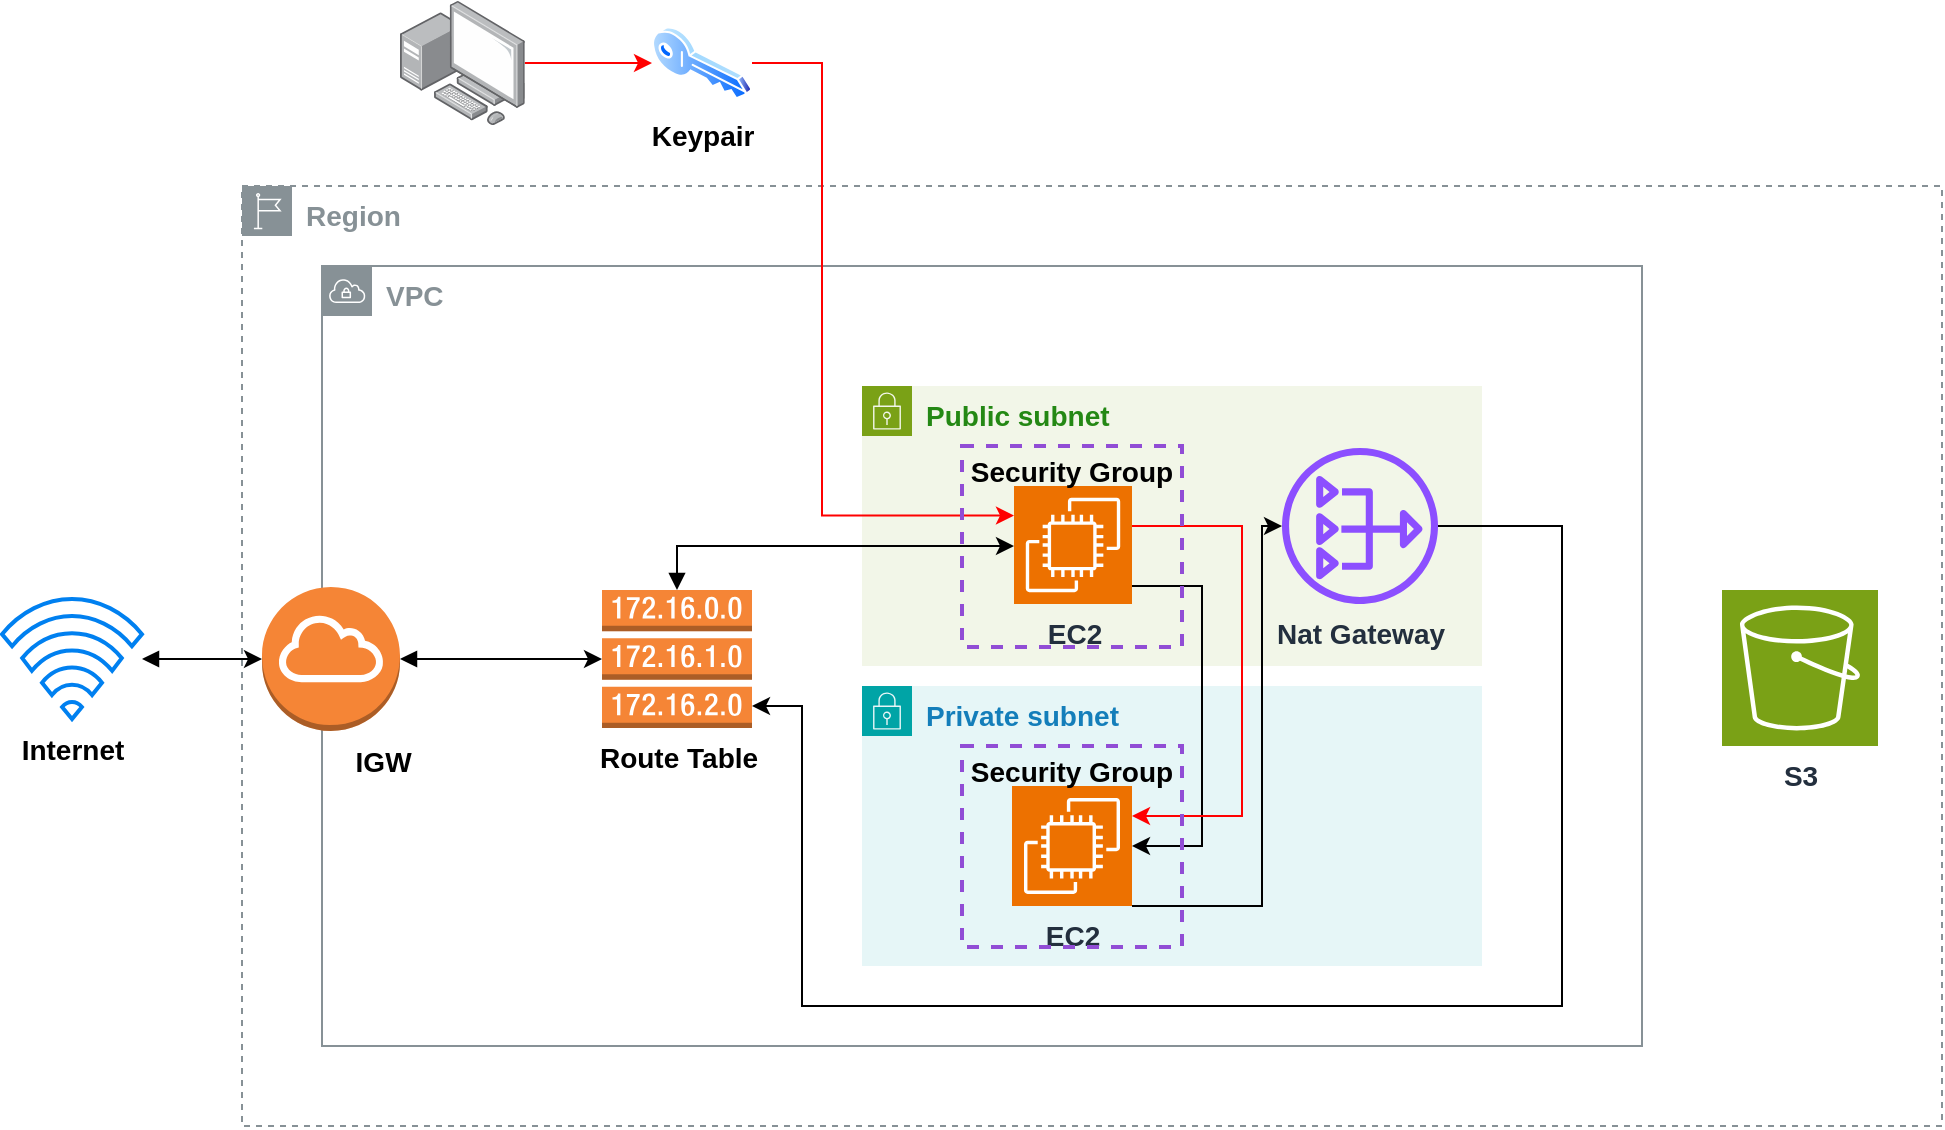 <mxfile version="24.7.5">
  <diagram name="Page-1" id="0b70ZMaRgWOyrkBZcIlA">
    <mxGraphModel dx="1431" dy="1744" grid="1" gridSize="10" guides="1" tooltips="1" connect="1" arrows="1" fold="1" page="1" pageScale="1" pageWidth="1600" pageHeight="900" math="0" shadow="0">
      <root>
        <mxCell id="0" />
        <mxCell id="1" parent="0" />
        <mxCell id="oXOLVcFQioFcgYXvXkA7-15" value="Region" style="sketch=0;outlineConnect=0;gradientColor=none;html=1;whiteSpace=wrap;fontSize=14;fontStyle=1;shape=mxgraph.aws4.group;grIcon=mxgraph.aws4.group_region;strokeColor=#879196;fillColor=none;verticalAlign=top;align=left;spacingLeft=30;fontColor=#879196;dashed=1;" vertex="1" parent="1">
          <mxGeometry x="190" y="90" width="850" height="470" as="geometry" />
        </mxCell>
        <mxCell id="oXOLVcFQioFcgYXvXkA7-14" value="VPC" style="sketch=0;outlineConnect=0;gradientColor=none;html=1;whiteSpace=wrap;fontSize=14;fontStyle=1;shape=mxgraph.aws4.group;grIcon=mxgraph.aws4.group_vpc;strokeColor=#879196;fillColor=none;verticalAlign=top;align=left;spacingLeft=30;fontColor=#879196;dashed=0;" vertex="1" parent="1">
          <mxGeometry x="230" y="130" width="660" height="390" as="geometry" />
        </mxCell>
        <mxCell id="oXOLVcFQioFcgYXvXkA7-4" value="Private subnet" style="points=[[0,0],[0.25,0],[0.5,0],[0.75,0],[1,0],[1,0.25],[1,0.5],[1,0.75],[1,1],[0.75,1],[0.5,1],[0.25,1],[0,1],[0,0.75],[0,0.5],[0,0.25]];outlineConnect=0;gradientColor=none;html=1;whiteSpace=wrap;fontSize=14;fontStyle=1;container=1;pointerEvents=0;collapsible=0;recursiveResize=0;shape=mxgraph.aws4.group;grIcon=mxgraph.aws4.group_security_group;grStroke=0;strokeColor=#00A4A6;fillColor=#E6F6F7;verticalAlign=top;align=left;spacingLeft=30;fontColor=#147EBA;dashed=0;" vertex="1" parent="1">
          <mxGeometry x="500" y="340" width="310" height="140" as="geometry" />
        </mxCell>
        <mxCell id="oXOLVcFQioFcgYXvXkA7-6" value="&lt;span style=&quot;font-size: 14px;&quot;&gt;EC2&lt;/span&gt;" style="sketch=0;points=[[0,0,0],[0.25,0,0],[0.5,0,0],[0.75,0,0],[1,0,0],[0,1,0],[0.25,1,0],[0.5,1,0],[0.75,1,0],[1,1,0],[0,0.25,0],[0,0.5,0],[0,0.75,0],[1,0.25,0],[1,0.5,0],[1,0.75,0]];outlineConnect=0;fontColor=#232F3E;fillColor=#ED7100;strokeColor=#ffffff;dashed=0;verticalLabelPosition=bottom;verticalAlign=top;align=center;html=1;fontSize=14;fontStyle=1;aspect=fixed;shape=mxgraph.aws4.resourceIcon;resIcon=mxgraph.aws4.ec2;" vertex="1" parent="oXOLVcFQioFcgYXvXkA7-4">
          <mxGeometry x="75" y="50" width="60" height="60" as="geometry" />
        </mxCell>
        <mxCell id="oXOLVcFQioFcgYXvXkA7-5" value="Public subnet" style="points=[[0,0],[0.25,0],[0.5,0],[0.75,0],[1,0],[1,0.25],[1,0.5],[1,0.75],[1,1],[0.75,1],[0.5,1],[0.25,1],[0,1],[0,0.75],[0,0.5],[0,0.25]];outlineConnect=0;gradientColor=none;html=1;whiteSpace=wrap;fontSize=14;fontStyle=1;container=1;pointerEvents=0;collapsible=0;recursiveResize=0;shape=mxgraph.aws4.group;grIcon=mxgraph.aws4.group_security_group;grStroke=0;strokeColor=#7AA116;fillColor=#F2F6E8;verticalAlign=top;align=left;spacingLeft=30;fontColor=#248814;dashed=0;" vertex="1" parent="1">
          <mxGeometry x="500" y="190" width="310" height="140" as="geometry" />
        </mxCell>
        <mxCell id="oXOLVcFQioFcgYXvXkA7-7" value="&lt;span style=&quot;font-size: 14px;&quot;&gt;EC2&lt;/span&gt;" style="sketch=0;points=[[0,0,0],[0.25,0,0],[0.5,0,0],[0.75,0,0],[1,0,0],[0,1,0],[0.25,1,0],[0.5,1,0],[0.75,1,0],[1,1,0],[0,0.25,0],[0,0.5,0],[0,0.75,0],[1,0.25,0],[1,0.5,0],[1,0.75,0]];outlineConnect=0;fontColor=#232F3E;fillColor=#ED7100;strokeColor=#ffffff;dashed=0;verticalLabelPosition=bottom;verticalAlign=top;align=center;html=1;fontSize=14;fontStyle=1;aspect=fixed;shape=mxgraph.aws4.resourceIcon;resIcon=mxgraph.aws4.ec2;" vertex="1" parent="oXOLVcFQioFcgYXvXkA7-5">
          <mxGeometry x="76" y="50" width="59" height="59" as="geometry" />
        </mxCell>
        <mxCell id="oXOLVcFQioFcgYXvXkA7-13" value="Nat Gateway" style="sketch=0;outlineConnect=0;fontColor=#232F3E;gradientColor=none;fillColor=#8C4FFF;strokeColor=none;dashed=0;verticalLabelPosition=bottom;verticalAlign=top;align=center;html=1;fontSize=14;fontStyle=1;aspect=fixed;pointerEvents=1;shape=mxgraph.aws4.nat_gateway;" vertex="1" parent="oXOLVcFQioFcgYXvXkA7-5">
          <mxGeometry x="210" y="31" width="78" height="78" as="geometry" />
        </mxCell>
        <mxCell id="oXOLVcFQioFcgYXvXkA7-11" value="S3" style="sketch=0;points=[[0,0,0],[0.25,0,0],[0.5,0,0],[0.75,0,0],[1,0,0],[0,1,0],[0.25,1,0],[0.5,1,0],[0.75,1,0],[1,1,0],[0,0.25,0],[0,0.5,0],[0,0.75,0],[1,0.25,0],[1,0.5,0],[1,0.75,0]];outlineConnect=0;fontColor=#232F3E;fillColor=#7AA116;strokeColor=#ffffff;dashed=0;verticalLabelPosition=bottom;verticalAlign=top;align=center;html=1;fontSize=14;fontStyle=1;aspect=fixed;shape=mxgraph.aws4.resourceIcon;resIcon=mxgraph.aws4.s3;" vertex="1" parent="1">
          <mxGeometry x="930" y="292" width="78" height="78" as="geometry" />
        </mxCell>
        <mxCell id="oXOLVcFQioFcgYXvXkA7-12" value="&amp;nbsp; &amp;nbsp; &amp;nbsp; &amp;nbsp; &amp;nbsp; &amp;nbsp; &amp;nbsp;IGW" style="outlineConnect=0;dashed=0;verticalLabelPosition=bottom;verticalAlign=top;align=center;html=1;shape=mxgraph.aws3.internet_gateway;fillColor=#F58536;gradientColor=none;fontStyle=1;fontSize=14;" vertex="1" parent="1">
          <mxGeometry x="200" y="290.5" width="69" height="72" as="geometry" />
        </mxCell>
        <mxCell id="oXOLVcFQioFcgYXvXkA7-16" style="edgeStyle=orthogonalEdgeStyle;rounded=0;orthogonalLoop=1;jettySize=auto;html=1;exitX=1;exitY=1;exitDx=0;exitDy=0;exitPerimeter=0;fontSize=14;fontStyle=1" edge="1" parent="1" source="oXOLVcFQioFcgYXvXkA7-6" target="oXOLVcFQioFcgYXvXkA7-13">
          <mxGeometry relative="1" as="geometry">
            <Array as="points">
              <mxPoint x="700" y="450" />
              <mxPoint x="700" y="260" />
            </Array>
          </mxGeometry>
        </mxCell>
        <mxCell id="oXOLVcFQioFcgYXvXkA7-19" style="edgeStyle=orthogonalEdgeStyle;rounded=0;orthogonalLoop=1;jettySize=auto;html=1;fontSize=14;fontStyle=1" edge="1" parent="1" source="oXOLVcFQioFcgYXvXkA7-7" target="oXOLVcFQioFcgYXvXkA7-6">
          <mxGeometry relative="1" as="geometry">
            <Array as="points">
              <mxPoint x="670" y="290" />
              <mxPoint x="670" y="420" />
            </Array>
          </mxGeometry>
        </mxCell>
        <mxCell id="oXOLVcFQioFcgYXvXkA7-30" style="edgeStyle=orthogonalEdgeStyle;rounded=0;orthogonalLoop=1;jettySize=auto;html=1;startArrow=block;startFill=1;" edge="1" parent="1" source="oXOLVcFQioFcgYXvXkA7-20" target="oXOLVcFQioFcgYXvXkA7-7">
          <mxGeometry relative="1" as="geometry">
            <Array as="points">
              <mxPoint x="408" y="270" />
            </Array>
          </mxGeometry>
        </mxCell>
        <mxCell id="oXOLVcFQioFcgYXvXkA7-20" value="&lt;font style=&quot;font-size: 14px;&quot;&gt;&lt;span style=&quot;font-size: 14px;&quot;&gt;Route Table&lt;/span&gt;&lt;/font&gt;" style="outlineConnect=0;dashed=0;verticalLabelPosition=bottom;verticalAlign=top;align=center;html=1;shape=mxgraph.aws3.route_table;fillColor=#F58536;gradientColor=none;fontSize=14;fontStyle=1" vertex="1" parent="1">
          <mxGeometry x="370" y="292" width="75" height="69" as="geometry" />
        </mxCell>
        <mxCell id="oXOLVcFQioFcgYXvXkA7-24" style="edgeStyle=orthogonalEdgeStyle;rounded=0;orthogonalLoop=1;jettySize=auto;html=1;entryX=0;entryY=0.25;entryDx=0;entryDy=0;entryPerimeter=0;fontColor=#ff0000;strokeColor=#ff0000;fontSize=14;fontStyle=1" edge="1" parent="1" source="oXOLVcFQioFcgYXvXkA7-21" target="oXOLVcFQioFcgYXvXkA7-7">
          <mxGeometry relative="1" as="geometry">
            <mxPoint x="510" y="70" as="targetPoint" />
            <Array as="points">
              <mxPoint x="480" y="29" />
              <mxPoint x="480" y="255" />
            </Array>
          </mxGeometry>
        </mxCell>
        <mxCell id="oXOLVcFQioFcgYXvXkA7-21" value="Keypair" style="image;aspect=fixed;perimeter=ellipsePerimeter;html=1;align=center;shadow=0;dashed=0;spacingTop=3;image=img/lib/active_directory/key.svg;fontSize=14;fontStyle=1" vertex="1" parent="1">
          <mxGeometry x="395" y="10" width="50" height="37" as="geometry" />
        </mxCell>
        <mxCell id="oXOLVcFQioFcgYXvXkA7-23" style="edgeStyle=orthogonalEdgeStyle;rounded=0;orthogonalLoop=1;jettySize=auto;html=1;fontColor=#ff0000;strokeColor=#ff0000;fontSize=14;fontStyle=1" edge="1" parent="1" source="oXOLVcFQioFcgYXvXkA7-22" target="oXOLVcFQioFcgYXvXkA7-21">
          <mxGeometry relative="1" as="geometry" />
        </mxCell>
        <mxCell id="oXOLVcFQioFcgYXvXkA7-22" value="" style="image;points=[];aspect=fixed;html=1;align=center;shadow=0;dashed=0;image=img/lib/allied_telesis/computer_and_terminals/Personal_Computer_with_Server.svg;fontSize=14;fontStyle=1" vertex="1" parent="1">
          <mxGeometry x="269" y="-2.7" width="62.4" height="62.4" as="geometry" />
        </mxCell>
        <mxCell id="oXOLVcFQioFcgYXvXkA7-26" style="edgeStyle=orthogonalEdgeStyle;rounded=0;orthogonalLoop=1;jettySize=auto;html=1;entryX=1;entryY=0.25;entryDx=0;entryDy=0;entryPerimeter=0;strokeColor=#ff0000;fontSize=14;fontStyle=1" edge="1" parent="1" source="oXOLVcFQioFcgYXvXkA7-7" target="oXOLVcFQioFcgYXvXkA7-6">
          <mxGeometry relative="1" as="geometry">
            <mxPoint x="1220" y="360" as="targetPoint" />
            <Array as="points">
              <mxPoint x="690" y="260" />
              <mxPoint x="690" y="405" />
            </Array>
          </mxGeometry>
        </mxCell>
        <mxCell id="oXOLVcFQioFcgYXvXkA7-27" style="edgeStyle=orthogonalEdgeStyle;rounded=0;orthogonalLoop=1;jettySize=auto;html=1;fontSize=14;fontStyle=1" edge="1" parent="1" source="oXOLVcFQioFcgYXvXkA7-13" target="oXOLVcFQioFcgYXvXkA7-20">
          <mxGeometry relative="1" as="geometry">
            <Array as="points">
              <mxPoint x="850" y="260" />
              <mxPoint x="850" y="500" />
              <mxPoint x="470" y="500" />
              <mxPoint x="470" y="350" />
            </Array>
          </mxGeometry>
        </mxCell>
        <mxCell id="oXOLVcFQioFcgYXvXkA7-34" style="edgeStyle=orthogonalEdgeStyle;rounded=0;orthogonalLoop=1;jettySize=auto;html=1;startArrow=block;startFill=1;" edge="1" parent="1" source="oXOLVcFQioFcgYXvXkA7-28" target="oXOLVcFQioFcgYXvXkA7-12">
          <mxGeometry relative="1" as="geometry" />
        </mxCell>
        <mxCell id="oXOLVcFQioFcgYXvXkA7-28" value="Internet" style="html=1;verticalLabelPosition=bottom;align=center;labelBackgroundColor=#ffffff;verticalAlign=top;strokeWidth=2;strokeColor=#0080F0;shadow=0;dashed=0;shape=mxgraph.ios7.icons.wifi;pointerEvents=1;fontSize=14;fontStyle=1" vertex="1" parent="1">
          <mxGeometry x="70" y="296.5" width="70" height="60" as="geometry" />
        </mxCell>
        <mxCell id="oXOLVcFQioFcgYXvXkA7-29" style="edgeStyle=orthogonalEdgeStyle;rounded=0;orthogonalLoop=1;jettySize=auto;html=1;entryX=0;entryY=0.5;entryDx=0;entryDy=0;entryPerimeter=0;startArrow=block;startFill=1;" edge="1" parent="1" source="oXOLVcFQioFcgYXvXkA7-12" target="oXOLVcFQioFcgYXvXkA7-20">
          <mxGeometry relative="1" as="geometry" />
        </mxCell>
        <mxCell id="oXOLVcFQioFcgYXvXkA7-32" value="&lt;span style=&quot;font-size: 14px;&quot;&gt;Security Group&lt;/span&gt;" style="fontStyle=1;verticalAlign=top;align=center;spacingTop=-2;fillColor=none;rounded=0;whiteSpace=wrap;html=1;strokeColor=#914dd5;strokeWidth=2;dashed=1;container=1;collapsible=0;expand=0;recursiveResize=0;fontSize=14;" vertex="1" parent="1">
          <mxGeometry x="550" y="370" width="110" height="100.5" as="geometry" />
        </mxCell>
        <mxCell id="oXOLVcFQioFcgYXvXkA7-33" value="&lt;span style=&quot;font-size: 14px;&quot;&gt;Security Group&lt;/span&gt;" style="fontStyle=1;verticalAlign=top;align=center;spacingTop=-2;fillColor=none;rounded=0;whiteSpace=wrap;html=1;strokeColor=#914dd5;strokeWidth=2;dashed=1;container=1;collapsible=0;expand=0;recursiveResize=0;fontSize=14;" vertex="1" parent="1">
          <mxGeometry x="550" y="220" width="110" height="100.5" as="geometry" />
        </mxCell>
      </root>
    </mxGraphModel>
  </diagram>
</mxfile>
